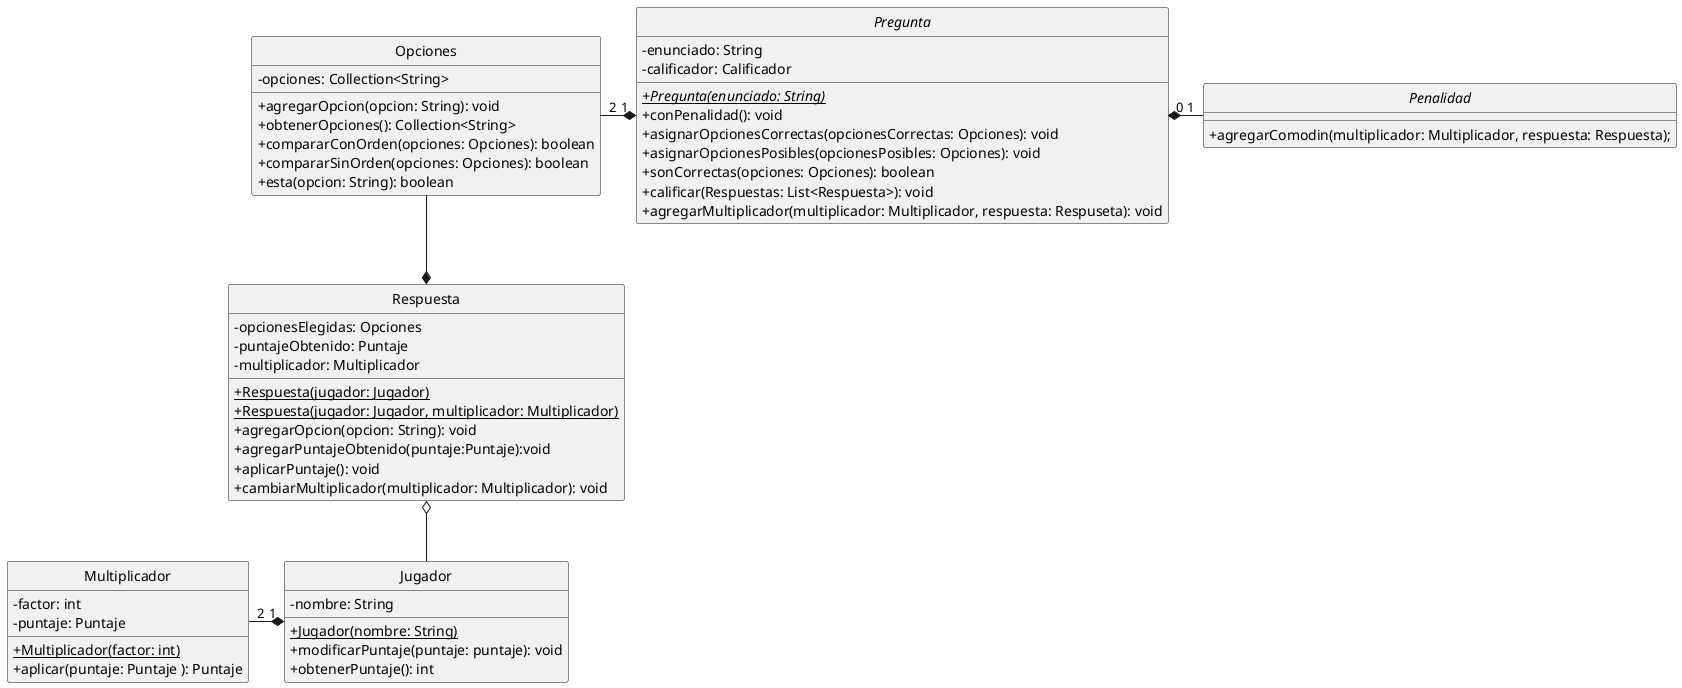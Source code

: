 @startuml
hide circle
skinparam classAttributeIconSize 0

'Clases
Class Opciones{
    -opciones: Collection<String>
    +agregarOpcion(opcion: String): void
    +obtenerOpciones(): Collection<String>
    +compararConOrden(opciones: Opciones): boolean
    +compararSinOrden(opciones: Opciones): boolean
    +esta(opcion: String): boolean
}

Abstract Class Pregunta{
    -enunciado: String
    -calificador: Calificador

    +{abstract}{static}Pregunta(enunciado: String)
    +conPenalidad(): void
    +asignarOpcionesCorrectas(opcionesCorrectas: Opciones): void
    +asignarOpcionesPosibles(opcionesPosibles: Opciones): void
    +sonCorrectas(opciones: Opciones): boolean
    +calificar(Respuestas: List<Respuesta>): void
    +agregarMultiplicador(multiplicador: Multiplicador, respuesta: Respuseta): void
}

Interface Penalidad{
{method} +agregarComodin(multiplicador: Multiplicador, respuesta: Respuesta);
}

Class Respuesta{
    -opcionesElegidas: Opciones
    -puntajeObtenido: Puntaje
    -multiplicador: Multiplicador
    +{static}Respuesta(jugador: Jugador)
    +{static}Respuesta(jugador: Jugador, multiplicador: Multiplicador)
    +agregarOpcion(opcion: String): void
    +agregarPuntajeObtenido(puntaje:Puntaje):void
    +aplicarPuntaje(): void
    +cambiarMultiplicador(multiplicador: Multiplicador): void
}

Class Jugador{
    -nombre: String
    +{Static}Jugador(nombre: String)
    +modificarPuntaje(puntaje: puntaje): void
    +obtenerPuntaje(): int
}

Class Multiplicador{
    -factor: int
    -puntaje: Puntaje
    +{static}Multiplicador(factor: int)
    +aplicar(puntaje: Puntaje ): Puntaje
}

'Relaciones
Respuesta o-- Jugador
Pregunta "1" *-left- "2" Opciones
Respuesta *-up- Opciones
Jugador "1" *-left- "2" Multiplicador
Pregunta "0" *-right- "1" Penalidad

@enduml